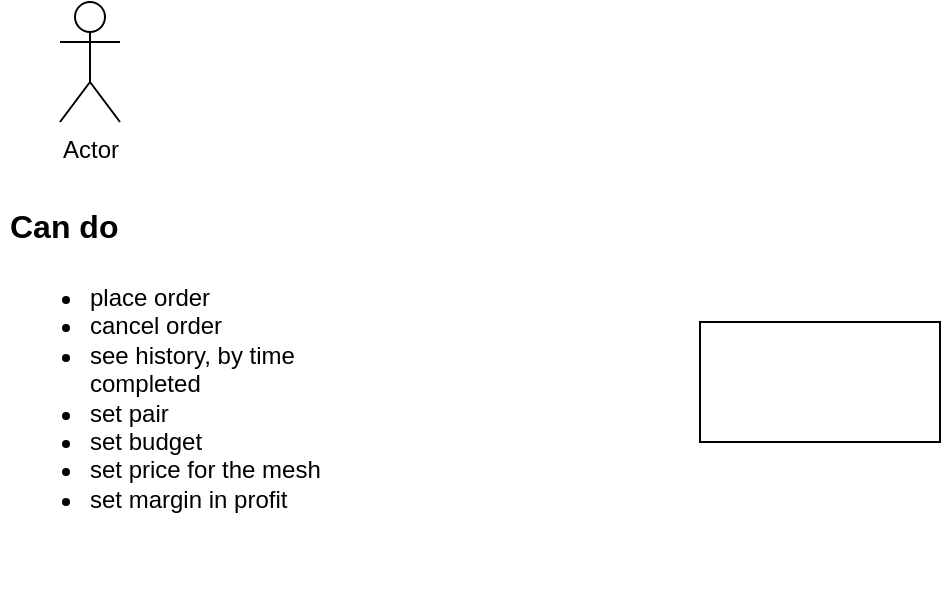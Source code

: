 <mxfile version="18.0.4" type="github" pages="2">
  <diagram id="Y3p0PGgCs8zZVNzPUcN_" name="Page-1">
    <mxGraphModel dx="642" dy="480" grid="1" gridSize="10" guides="1" tooltips="1" connect="1" arrows="1" fold="1" page="1" pageScale="1" pageWidth="850" pageHeight="1100" math="0" shadow="0">
      <root>
        <mxCell id="0" />
        <mxCell id="1" parent="0" />
        <mxCell id="LA6XOVFdgGcAQri26gVe-1" value="" style="rounded=0;whiteSpace=wrap;html=1;" vertex="1" parent="1">
          <mxGeometry x="360" y="290" width="120" height="60" as="geometry" />
        </mxCell>
        <mxCell id="LA6XOVFdgGcAQri26gVe-2" value="Actor" style="shape=umlActor;verticalLabelPosition=bottom;verticalAlign=top;html=1;outlineConnect=0;" vertex="1" parent="1">
          <mxGeometry x="40" y="130" width="30" height="60" as="geometry" />
        </mxCell>
        <mxCell id="LA6XOVFdgGcAQri26gVe-3" value="&lt;h1&gt;&lt;font style=&quot;font-size: 16px&quot;&gt;Can do&lt;/font&gt;&lt;br&gt;&lt;/h1&gt;&lt;ul&gt;&lt;li&gt;place order&lt;/li&gt;&lt;li&gt;cancel order&lt;/li&gt;&lt;li&gt;see history, by time completed&lt;/li&gt;&lt;li&gt;set pair&lt;/li&gt;&lt;li&gt;set budget&lt;/li&gt;&lt;li&gt;set price for the mesh&lt;/li&gt;&lt;li&gt;set margin in profit&lt;br&gt;&lt;/li&gt;&lt;/ul&gt;" style="text;html=1;strokeColor=none;fillColor=none;spacing=5;spacingTop=-20;whiteSpace=wrap;overflow=hidden;rounded=0;" vertex="1" parent="1">
          <mxGeometry x="10" y="220" width="190" height="210" as="geometry" />
        </mxCell>
      </root>
    </mxGraphModel>
  </diagram>
  <diagram id="t9k1xLQs1aVP1QGiBr7v" name="UI">
    <mxGraphModel dx="642" dy="514" grid="1" gridSize="10" guides="1" tooltips="1" connect="1" arrows="1" fold="1" page="1" pageScale="1" pageWidth="850" pageHeight="1100" math="0" shadow="0">
      <root>
        <mxCell id="0" />
        <mxCell id="1" parent="0" />
        <mxCell id="8DvQjLiZ74D6zHupj20l-3" value="Current Sell orders" style="text;html=1;strokeColor=none;fillColor=none;align=center;verticalAlign=middle;whiteSpace=wrap;rounded=0;" vertex="1" parent="1">
          <mxGeometry x="70" y="50" width="140" height="30" as="geometry" />
        </mxCell>
        <mxCell id="8DvQjLiZ74D6zHupj20l-5" value="" style="shape=table;startSize=0;container=1;collapsible=0;childLayout=tableLayout;" vertex="1" parent="1">
          <mxGeometry x="50" y="90" width="160" height="80" as="geometry" />
        </mxCell>
        <mxCell id="8DvQjLiZ74D6zHupj20l-6" value="" style="shape=tableRow;horizontal=0;startSize=0;swimlaneHead=0;swimlaneBody=0;top=0;left=0;bottom=0;right=0;collapsible=0;dropTarget=0;fillColor=none;points=[[0,0.5],[1,0.5]];portConstraint=eastwest;" vertex="1" parent="8DvQjLiZ74D6zHupj20l-5">
          <mxGeometry width="160" height="20" as="geometry" />
        </mxCell>
        <mxCell id="8DvQjLiZ74D6zHupj20l-7" value="Pair" style="shape=partialRectangle;html=1;whiteSpace=wrap;connectable=0;overflow=hidden;fillColor=#CCCCCC;top=0;left=0;bottom=0;right=0;pointerEvents=1;strokeWidth=2;" vertex="1" parent="8DvQjLiZ74D6zHupj20l-6">
          <mxGeometry width="40" height="20" as="geometry">
            <mxRectangle width="40" height="20" as="alternateBounds" />
          </mxGeometry>
        </mxCell>
        <mxCell id="8DvQjLiZ74D6zHupj20l-8" value="Price" style="shape=partialRectangle;html=1;whiteSpace=wrap;connectable=0;overflow=hidden;fillColor=#CCCCCC;top=0;left=0;bottom=0;right=0;pointerEvents=1;strokeWidth=2;" vertex="1" parent="8DvQjLiZ74D6zHupj20l-6">
          <mxGeometry x="40" width="30" height="20" as="geometry">
            <mxRectangle width="30" height="20" as="alternateBounds" />
          </mxGeometry>
        </mxCell>
        <mxCell id="8DvQjLiZ74D6zHupj20l-27" value="Qty" style="shape=partialRectangle;html=1;whiteSpace=wrap;connectable=0;overflow=hidden;fillColor=#CCCCCC;top=0;left=0;bottom=0;right=0;pointerEvents=1;strokeWidth=2;" vertex="1" parent="8DvQjLiZ74D6zHupj20l-6">
          <mxGeometry x="70" width="40" height="20" as="geometry">
            <mxRectangle width="40" height="20" as="alternateBounds" />
          </mxGeometry>
        </mxCell>
        <mxCell id="8DvQjLiZ74D6zHupj20l-35" value="USD" style="shape=partialRectangle;html=1;whiteSpace=wrap;connectable=0;overflow=hidden;fillColor=#CCCCCC;top=0;left=0;bottom=0;right=0;pointerEvents=1;strokeWidth=2;" vertex="1" parent="8DvQjLiZ74D6zHupj20l-6">
          <mxGeometry x="110" width="30" height="20" as="geometry">
            <mxRectangle width="30" height="20" as="alternateBounds" />
          </mxGeometry>
        </mxCell>
        <mxCell id="8DvQjLiZ74D6zHupj20l-9" value="" style="shape=partialRectangle;html=1;whiteSpace=wrap;connectable=0;overflow=hidden;fillColor=none;top=0;left=0;bottom=0;right=0;pointerEvents=1;" vertex="1" parent="8DvQjLiZ74D6zHupj20l-6">
          <mxGeometry x="140" width="20" height="20" as="geometry">
            <mxRectangle width="20" height="20" as="alternateBounds" />
          </mxGeometry>
        </mxCell>
        <mxCell id="8DvQjLiZ74D6zHupj20l-10" value="" style="shape=tableRow;horizontal=0;startSize=0;swimlaneHead=0;swimlaneBody=0;top=0;left=0;bottom=0;right=0;collapsible=0;dropTarget=0;fillColor=none;points=[[0,0.5],[1,0.5]];portConstraint=eastwest;" vertex="1" parent="8DvQjLiZ74D6zHupj20l-5">
          <mxGeometry y="20" width="160" height="20" as="geometry" />
        </mxCell>
        <mxCell id="8DvQjLiZ74D6zHupj20l-11" value="" style="shape=partialRectangle;html=1;whiteSpace=wrap;connectable=0;overflow=hidden;fillColor=none;top=0;left=0;bottom=0;right=0;pointerEvents=1;" vertex="1" parent="8DvQjLiZ74D6zHupj20l-10">
          <mxGeometry width="40" height="20" as="geometry">
            <mxRectangle width="40" height="20" as="alternateBounds" />
          </mxGeometry>
        </mxCell>
        <mxCell id="8DvQjLiZ74D6zHupj20l-12" value="" style="shape=partialRectangle;html=1;whiteSpace=wrap;connectable=0;overflow=hidden;fillColor=none;top=0;left=0;bottom=0;right=0;pointerEvents=1;" vertex="1" parent="8DvQjLiZ74D6zHupj20l-10">
          <mxGeometry x="40" width="30" height="20" as="geometry">
            <mxRectangle width="30" height="20" as="alternateBounds" />
          </mxGeometry>
        </mxCell>
        <mxCell id="8DvQjLiZ74D6zHupj20l-28" style="shape=partialRectangle;html=1;whiteSpace=wrap;connectable=0;overflow=hidden;fillColor=none;top=0;left=0;bottom=0;right=0;pointerEvents=1;" vertex="1" parent="8DvQjLiZ74D6zHupj20l-10">
          <mxGeometry x="70" width="40" height="20" as="geometry">
            <mxRectangle width="40" height="20" as="alternateBounds" />
          </mxGeometry>
        </mxCell>
        <mxCell id="8DvQjLiZ74D6zHupj20l-36" style="shape=partialRectangle;html=1;whiteSpace=wrap;connectable=0;overflow=hidden;fillColor=none;top=0;left=0;bottom=0;right=0;pointerEvents=1;" vertex="1" parent="8DvQjLiZ74D6zHupj20l-10">
          <mxGeometry x="110" width="30" height="20" as="geometry">
            <mxRectangle width="30" height="20" as="alternateBounds" />
          </mxGeometry>
        </mxCell>
        <mxCell id="8DvQjLiZ74D6zHupj20l-13" value="" style="shape=partialRectangle;html=1;whiteSpace=wrap;connectable=0;overflow=hidden;fillColor=none;top=0;left=0;bottom=0;right=0;pointerEvents=1;" vertex="1" parent="8DvQjLiZ74D6zHupj20l-10">
          <mxGeometry x="140" width="20" height="20" as="geometry">
            <mxRectangle width="20" height="20" as="alternateBounds" />
          </mxGeometry>
        </mxCell>
        <mxCell id="8DvQjLiZ74D6zHupj20l-14" value="" style="shape=tableRow;horizontal=0;startSize=0;swimlaneHead=0;swimlaneBody=0;top=0;left=0;bottom=0;right=0;collapsible=0;dropTarget=0;fillColor=none;points=[[0,0.5],[1,0.5]];portConstraint=eastwest;" vertex="1" parent="8DvQjLiZ74D6zHupj20l-5">
          <mxGeometry y="40" width="160" height="20" as="geometry" />
        </mxCell>
        <mxCell id="8DvQjLiZ74D6zHupj20l-15" value="" style="shape=partialRectangle;html=1;whiteSpace=wrap;connectable=0;overflow=hidden;fillColor=none;top=0;left=0;bottom=0;right=0;pointerEvents=1;" vertex="1" parent="8DvQjLiZ74D6zHupj20l-14">
          <mxGeometry width="40" height="20" as="geometry">
            <mxRectangle width="40" height="20" as="alternateBounds" />
          </mxGeometry>
        </mxCell>
        <mxCell id="8DvQjLiZ74D6zHupj20l-16" value="" style="shape=partialRectangle;html=1;whiteSpace=wrap;connectable=0;overflow=hidden;fillColor=none;top=0;left=0;bottom=0;right=0;pointerEvents=1;" vertex="1" parent="8DvQjLiZ74D6zHupj20l-14">
          <mxGeometry x="40" width="30" height="20" as="geometry">
            <mxRectangle width="30" height="20" as="alternateBounds" />
          </mxGeometry>
        </mxCell>
        <mxCell id="8DvQjLiZ74D6zHupj20l-29" style="shape=partialRectangle;html=1;whiteSpace=wrap;connectable=0;overflow=hidden;fillColor=none;top=0;left=0;bottom=0;right=0;pointerEvents=1;" vertex="1" parent="8DvQjLiZ74D6zHupj20l-14">
          <mxGeometry x="70" width="40" height="20" as="geometry">
            <mxRectangle width="40" height="20" as="alternateBounds" />
          </mxGeometry>
        </mxCell>
        <mxCell id="8DvQjLiZ74D6zHupj20l-37" style="shape=partialRectangle;html=1;whiteSpace=wrap;connectable=0;overflow=hidden;fillColor=none;top=0;left=0;bottom=0;right=0;pointerEvents=1;" vertex="1" parent="8DvQjLiZ74D6zHupj20l-14">
          <mxGeometry x="110" width="30" height="20" as="geometry">
            <mxRectangle width="30" height="20" as="alternateBounds" />
          </mxGeometry>
        </mxCell>
        <mxCell id="8DvQjLiZ74D6zHupj20l-17" value="" style="shape=partialRectangle;html=1;whiteSpace=wrap;connectable=0;overflow=hidden;fillColor=none;top=0;left=0;bottom=0;right=0;pointerEvents=1;" vertex="1" parent="8DvQjLiZ74D6zHupj20l-14">
          <mxGeometry x="140" width="20" height="20" as="geometry">
            <mxRectangle width="20" height="20" as="alternateBounds" />
          </mxGeometry>
        </mxCell>
        <mxCell id="8DvQjLiZ74D6zHupj20l-18" value="" style="shape=tableRow;horizontal=0;startSize=0;swimlaneHead=0;swimlaneBody=0;top=0;left=0;bottom=0;right=0;collapsible=0;dropTarget=0;fillColor=none;points=[[0,0.5],[1,0.5]];portConstraint=eastwest;" vertex="1" parent="8DvQjLiZ74D6zHupj20l-5">
          <mxGeometry y="60" width="160" height="20" as="geometry" />
        </mxCell>
        <mxCell id="8DvQjLiZ74D6zHupj20l-19" value="" style="shape=partialRectangle;html=1;whiteSpace=wrap;connectable=0;overflow=hidden;fillColor=none;top=0;left=0;bottom=0;right=0;pointerEvents=1;" vertex="1" parent="8DvQjLiZ74D6zHupj20l-18">
          <mxGeometry width="40" height="20" as="geometry">
            <mxRectangle width="40" height="20" as="alternateBounds" />
          </mxGeometry>
        </mxCell>
        <mxCell id="8DvQjLiZ74D6zHupj20l-20" value="" style="shape=partialRectangle;html=1;whiteSpace=wrap;connectable=0;overflow=hidden;fillColor=none;top=0;left=0;bottom=0;right=0;pointerEvents=1;" vertex="1" parent="8DvQjLiZ74D6zHupj20l-18">
          <mxGeometry x="40" width="30" height="20" as="geometry">
            <mxRectangle width="30" height="20" as="alternateBounds" />
          </mxGeometry>
        </mxCell>
        <mxCell id="8DvQjLiZ74D6zHupj20l-30" style="shape=partialRectangle;html=1;whiteSpace=wrap;connectable=0;overflow=hidden;fillColor=none;top=0;left=0;bottom=0;right=0;pointerEvents=1;" vertex="1" parent="8DvQjLiZ74D6zHupj20l-18">
          <mxGeometry x="70" width="40" height="20" as="geometry">
            <mxRectangle width="40" height="20" as="alternateBounds" />
          </mxGeometry>
        </mxCell>
        <mxCell id="8DvQjLiZ74D6zHupj20l-38" style="shape=partialRectangle;html=1;whiteSpace=wrap;connectable=0;overflow=hidden;fillColor=none;top=0;left=0;bottom=0;right=0;pointerEvents=1;" vertex="1" parent="8DvQjLiZ74D6zHupj20l-18">
          <mxGeometry x="110" width="30" height="20" as="geometry">
            <mxRectangle width="30" height="20" as="alternateBounds" />
          </mxGeometry>
        </mxCell>
        <mxCell id="8DvQjLiZ74D6zHupj20l-21" value="" style="shape=partialRectangle;html=1;whiteSpace=wrap;connectable=0;overflow=hidden;fillColor=none;top=0;left=0;bottom=0;right=0;pointerEvents=1;" vertex="1" parent="8DvQjLiZ74D6zHupj20l-18">
          <mxGeometry x="140" width="20" height="20" as="geometry">
            <mxRectangle width="20" height="20" as="alternateBounds" />
          </mxGeometry>
        </mxCell>
        <mxCell id="8DvQjLiZ74D6zHupj20l-22" value="" style="shape=image;html=1;verticalAlign=top;verticalLabelPosition=bottom;labelBackgroundColor=#ffffff;imageAspect=0;aspect=fixed;image=https://cdn4.iconfinder.com/data/icons/evil-icons-user-interface/64/basket-128.png" vertex="1" parent="1">
          <mxGeometry x="190" y="111" width="20" height="20" as="geometry" />
        </mxCell>
        <mxCell id="8DvQjLiZ74D6zHupj20l-23" value="" style="shape=image;html=1;verticalAlign=top;verticalLabelPosition=bottom;labelBackgroundColor=#ffffff;imageAspect=0;aspect=fixed;image=https://cdn4.iconfinder.com/data/icons/evil-icons-user-interface/64/basket-128.png" vertex="1" parent="1">
          <mxGeometry x="190" y="130" width="20" height="20" as="geometry" />
        </mxCell>
        <mxCell id="8DvQjLiZ74D6zHupj20l-24" value="" style="shape=image;html=1;verticalAlign=top;verticalLabelPosition=bottom;labelBackgroundColor=#ffffff;imageAspect=0;aspect=fixed;image=https://cdn4.iconfinder.com/data/icons/evil-icons-user-interface/64/basket-128.png" vertex="1" parent="1">
          <mxGeometry x="190" y="150" width="20" height="20" as="geometry" />
        </mxCell>
        <mxCell id="8DvQjLiZ74D6zHupj20l-39" value="" style="shape=table;startSize=0;container=1;collapsible=0;childLayout=tableLayout;" vertex="1" parent="1">
          <mxGeometry x="240" y="90" width="160" height="80" as="geometry" />
        </mxCell>
        <mxCell id="8DvQjLiZ74D6zHupj20l-40" value="" style="shape=tableRow;horizontal=0;startSize=0;swimlaneHead=0;swimlaneBody=0;top=0;left=0;bottom=0;right=0;collapsible=0;dropTarget=0;fillColor=none;points=[[0,0.5],[1,0.5]];portConstraint=eastwest;" vertex="1" parent="8DvQjLiZ74D6zHupj20l-39">
          <mxGeometry width="160" height="20" as="geometry" />
        </mxCell>
        <mxCell id="8DvQjLiZ74D6zHupj20l-41" value="Pair" style="shape=partialRectangle;html=1;whiteSpace=wrap;connectable=0;overflow=hidden;fillColor=#CCCCCC;top=0;left=0;bottom=0;right=0;pointerEvents=1;strokeWidth=2;" vertex="1" parent="8DvQjLiZ74D6zHupj20l-40">
          <mxGeometry width="40" height="20" as="geometry">
            <mxRectangle width="40" height="20" as="alternateBounds" />
          </mxGeometry>
        </mxCell>
        <mxCell id="8DvQjLiZ74D6zHupj20l-42" value="Price" style="shape=partialRectangle;html=1;whiteSpace=wrap;connectable=0;overflow=hidden;fillColor=#CCCCCC;top=0;left=0;bottom=0;right=0;pointerEvents=1;strokeWidth=2;" vertex="1" parent="8DvQjLiZ74D6zHupj20l-40">
          <mxGeometry x="40" width="30" height="20" as="geometry">
            <mxRectangle width="30" height="20" as="alternateBounds" />
          </mxGeometry>
        </mxCell>
        <mxCell id="8DvQjLiZ74D6zHupj20l-43" value="Qty" style="shape=partialRectangle;html=1;whiteSpace=wrap;connectable=0;overflow=hidden;fillColor=#CCCCCC;top=0;left=0;bottom=0;right=0;pointerEvents=1;strokeWidth=2;" vertex="1" parent="8DvQjLiZ74D6zHupj20l-40">
          <mxGeometry x="70" width="40" height="20" as="geometry">
            <mxRectangle width="40" height="20" as="alternateBounds" />
          </mxGeometry>
        </mxCell>
        <mxCell id="8DvQjLiZ74D6zHupj20l-44" value="USD" style="shape=partialRectangle;html=1;whiteSpace=wrap;connectable=0;overflow=hidden;fillColor=#CCCCCC;top=0;left=0;bottom=0;right=0;pointerEvents=1;strokeWidth=2;" vertex="1" parent="8DvQjLiZ74D6zHupj20l-40">
          <mxGeometry x="110" width="30" height="20" as="geometry">
            <mxRectangle width="30" height="20" as="alternateBounds" />
          </mxGeometry>
        </mxCell>
        <mxCell id="8DvQjLiZ74D6zHupj20l-45" value="" style="shape=partialRectangle;html=1;whiteSpace=wrap;connectable=0;overflow=hidden;fillColor=none;top=0;left=0;bottom=0;right=0;pointerEvents=1;" vertex="1" parent="8DvQjLiZ74D6zHupj20l-40">
          <mxGeometry x="140" width="20" height="20" as="geometry">
            <mxRectangle width="20" height="20" as="alternateBounds" />
          </mxGeometry>
        </mxCell>
        <mxCell id="8DvQjLiZ74D6zHupj20l-46" value="" style="shape=tableRow;horizontal=0;startSize=0;swimlaneHead=0;swimlaneBody=0;top=0;left=0;bottom=0;right=0;collapsible=0;dropTarget=0;fillColor=none;points=[[0,0.5],[1,0.5]];portConstraint=eastwest;" vertex="1" parent="8DvQjLiZ74D6zHupj20l-39">
          <mxGeometry y="20" width="160" height="20" as="geometry" />
        </mxCell>
        <mxCell id="8DvQjLiZ74D6zHupj20l-47" value="" style="shape=partialRectangle;html=1;whiteSpace=wrap;connectable=0;overflow=hidden;fillColor=none;top=0;left=0;bottom=0;right=0;pointerEvents=1;" vertex="1" parent="8DvQjLiZ74D6zHupj20l-46">
          <mxGeometry width="40" height="20" as="geometry">
            <mxRectangle width="40" height="20" as="alternateBounds" />
          </mxGeometry>
        </mxCell>
        <mxCell id="8DvQjLiZ74D6zHupj20l-48" value="" style="shape=partialRectangle;html=1;whiteSpace=wrap;connectable=0;overflow=hidden;fillColor=none;top=0;left=0;bottom=0;right=0;pointerEvents=1;" vertex="1" parent="8DvQjLiZ74D6zHupj20l-46">
          <mxGeometry x="40" width="30" height="20" as="geometry">
            <mxRectangle width="30" height="20" as="alternateBounds" />
          </mxGeometry>
        </mxCell>
        <mxCell id="8DvQjLiZ74D6zHupj20l-49" style="shape=partialRectangle;html=1;whiteSpace=wrap;connectable=0;overflow=hidden;fillColor=none;top=0;left=0;bottom=0;right=0;pointerEvents=1;" vertex="1" parent="8DvQjLiZ74D6zHupj20l-46">
          <mxGeometry x="70" width="40" height="20" as="geometry">
            <mxRectangle width="40" height="20" as="alternateBounds" />
          </mxGeometry>
        </mxCell>
        <mxCell id="8DvQjLiZ74D6zHupj20l-50" style="shape=partialRectangle;html=1;whiteSpace=wrap;connectable=0;overflow=hidden;fillColor=none;top=0;left=0;bottom=0;right=0;pointerEvents=1;" vertex="1" parent="8DvQjLiZ74D6zHupj20l-46">
          <mxGeometry x="110" width="30" height="20" as="geometry">
            <mxRectangle width="30" height="20" as="alternateBounds" />
          </mxGeometry>
        </mxCell>
        <mxCell id="8DvQjLiZ74D6zHupj20l-51" value="" style="shape=partialRectangle;html=1;whiteSpace=wrap;connectable=0;overflow=hidden;fillColor=none;top=0;left=0;bottom=0;right=0;pointerEvents=1;" vertex="1" parent="8DvQjLiZ74D6zHupj20l-46">
          <mxGeometry x="140" width="20" height="20" as="geometry">
            <mxRectangle width="20" height="20" as="alternateBounds" />
          </mxGeometry>
        </mxCell>
        <mxCell id="8DvQjLiZ74D6zHupj20l-52" value="" style="shape=tableRow;horizontal=0;startSize=0;swimlaneHead=0;swimlaneBody=0;top=0;left=0;bottom=0;right=0;collapsible=0;dropTarget=0;fillColor=none;points=[[0,0.5],[1,0.5]];portConstraint=eastwest;" vertex="1" parent="8DvQjLiZ74D6zHupj20l-39">
          <mxGeometry y="40" width="160" height="20" as="geometry" />
        </mxCell>
        <mxCell id="8DvQjLiZ74D6zHupj20l-53" value="" style="shape=partialRectangle;html=1;whiteSpace=wrap;connectable=0;overflow=hidden;fillColor=none;top=0;left=0;bottom=0;right=0;pointerEvents=1;" vertex="1" parent="8DvQjLiZ74D6zHupj20l-52">
          <mxGeometry width="40" height="20" as="geometry">
            <mxRectangle width="40" height="20" as="alternateBounds" />
          </mxGeometry>
        </mxCell>
        <mxCell id="8DvQjLiZ74D6zHupj20l-54" value="" style="shape=partialRectangle;html=1;whiteSpace=wrap;connectable=0;overflow=hidden;fillColor=none;top=0;left=0;bottom=0;right=0;pointerEvents=1;" vertex="1" parent="8DvQjLiZ74D6zHupj20l-52">
          <mxGeometry x="40" width="30" height="20" as="geometry">
            <mxRectangle width="30" height="20" as="alternateBounds" />
          </mxGeometry>
        </mxCell>
        <mxCell id="8DvQjLiZ74D6zHupj20l-55" style="shape=partialRectangle;html=1;whiteSpace=wrap;connectable=0;overflow=hidden;fillColor=none;top=0;left=0;bottom=0;right=0;pointerEvents=1;" vertex="1" parent="8DvQjLiZ74D6zHupj20l-52">
          <mxGeometry x="70" width="40" height="20" as="geometry">
            <mxRectangle width="40" height="20" as="alternateBounds" />
          </mxGeometry>
        </mxCell>
        <mxCell id="8DvQjLiZ74D6zHupj20l-56" style="shape=partialRectangle;html=1;whiteSpace=wrap;connectable=0;overflow=hidden;fillColor=none;top=0;left=0;bottom=0;right=0;pointerEvents=1;" vertex="1" parent="8DvQjLiZ74D6zHupj20l-52">
          <mxGeometry x="110" width="30" height="20" as="geometry">
            <mxRectangle width="30" height="20" as="alternateBounds" />
          </mxGeometry>
        </mxCell>
        <mxCell id="8DvQjLiZ74D6zHupj20l-57" value="" style="shape=partialRectangle;html=1;whiteSpace=wrap;connectable=0;overflow=hidden;fillColor=none;top=0;left=0;bottom=0;right=0;pointerEvents=1;" vertex="1" parent="8DvQjLiZ74D6zHupj20l-52">
          <mxGeometry x="140" width="20" height="20" as="geometry">
            <mxRectangle width="20" height="20" as="alternateBounds" />
          </mxGeometry>
        </mxCell>
        <mxCell id="8DvQjLiZ74D6zHupj20l-58" value="" style="shape=tableRow;horizontal=0;startSize=0;swimlaneHead=0;swimlaneBody=0;top=0;left=0;bottom=0;right=0;collapsible=0;dropTarget=0;fillColor=none;points=[[0,0.5],[1,0.5]];portConstraint=eastwest;" vertex="1" parent="8DvQjLiZ74D6zHupj20l-39">
          <mxGeometry y="60" width="160" height="20" as="geometry" />
        </mxCell>
        <mxCell id="8DvQjLiZ74D6zHupj20l-59" value="" style="shape=partialRectangle;html=1;whiteSpace=wrap;connectable=0;overflow=hidden;fillColor=none;top=0;left=0;bottom=0;right=0;pointerEvents=1;" vertex="1" parent="8DvQjLiZ74D6zHupj20l-58">
          <mxGeometry width="40" height="20" as="geometry">
            <mxRectangle width="40" height="20" as="alternateBounds" />
          </mxGeometry>
        </mxCell>
        <mxCell id="8DvQjLiZ74D6zHupj20l-60" value="" style="shape=partialRectangle;html=1;whiteSpace=wrap;connectable=0;overflow=hidden;fillColor=none;top=0;left=0;bottom=0;right=0;pointerEvents=1;" vertex="1" parent="8DvQjLiZ74D6zHupj20l-58">
          <mxGeometry x="40" width="30" height="20" as="geometry">
            <mxRectangle width="30" height="20" as="alternateBounds" />
          </mxGeometry>
        </mxCell>
        <mxCell id="8DvQjLiZ74D6zHupj20l-61" style="shape=partialRectangle;html=1;whiteSpace=wrap;connectable=0;overflow=hidden;fillColor=none;top=0;left=0;bottom=0;right=0;pointerEvents=1;" vertex="1" parent="8DvQjLiZ74D6zHupj20l-58">
          <mxGeometry x="70" width="40" height="20" as="geometry">
            <mxRectangle width="40" height="20" as="alternateBounds" />
          </mxGeometry>
        </mxCell>
        <mxCell id="8DvQjLiZ74D6zHupj20l-62" style="shape=partialRectangle;html=1;whiteSpace=wrap;connectable=0;overflow=hidden;fillColor=none;top=0;left=0;bottom=0;right=0;pointerEvents=1;" vertex="1" parent="8DvQjLiZ74D6zHupj20l-58">
          <mxGeometry x="110" width="30" height="20" as="geometry">
            <mxRectangle width="30" height="20" as="alternateBounds" />
          </mxGeometry>
        </mxCell>
        <mxCell id="8DvQjLiZ74D6zHupj20l-63" value="" style="shape=partialRectangle;html=1;whiteSpace=wrap;connectable=0;overflow=hidden;fillColor=none;top=0;left=0;bottom=0;right=0;pointerEvents=1;" vertex="1" parent="8DvQjLiZ74D6zHupj20l-58">
          <mxGeometry x="140" width="20" height="20" as="geometry">
            <mxRectangle width="20" height="20" as="alternateBounds" />
          </mxGeometry>
        </mxCell>
        <mxCell id="8DvQjLiZ74D6zHupj20l-64" value="" style="shape=image;html=1;verticalAlign=top;verticalLabelPosition=bottom;labelBackgroundColor=#ffffff;imageAspect=0;aspect=fixed;image=https://cdn4.iconfinder.com/data/icons/evil-icons-user-interface/64/basket-128.png" vertex="1" parent="1">
          <mxGeometry x="380" y="111" width="20" height="20" as="geometry" />
        </mxCell>
        <mxCell id="8DvQjLiZ74D6zHupj20l-65" value="" style="shape=image;html=1;verticalAlign=top;verticalLabelPosition=bottom;labelBackgroundColor=#ffffff;imageAspect=0;aspect=fixed;image=https://cdn4.iconfinder.com/data/icons/evil-icons-user-interface/64/basket-128.png" vertex="1" parent="1">
          <mxGeometry x="380" y="130" width="20" height="20" as="geometry" />
        </mxCell>
        <mxCell id="8DvQjLiZ74D6zHupj20l-66" value="" style="shape=image;html=1;verticalAlign=top;verticalLabelPosition=bottom;labelBackgroundColor=#ffffff;imageAspect=0;aspect=fixed;image=https://cdn4.iconfinder.com/data/icons/evil-icons-user-interface/64/basket-128.png" vertex="1" parent="1">
          <mxGeometry x="380" y="150" width="20" height="20" as="geometry" />
        </mxCell>
        <mxCell id="8DvQjLiZ74D6zHupj20l-67" value="Current Buy orders" style="text;html=1;strokeColor=none;fillColor=none;align=center;verticalAlign=middle;whiteSpace=wrap;rounded=0;" vertex="1" parent="1">
          <mxGeometry x="245" y="50" width="140" height="30" as="geometry" />
        </mxCell>
        <mxCell id="8DvQjLiZ74D6zHupj20l-68" value="Line 1" style="strokeWidth=1;shadow=0;dashed=0;align=center;html=1;shape=mxgraph.mockup.text.textBox;fontColor=#666666;align=left;fontSize=17;spacingLeft=4;spacingTop=-3;strokeColor=#666666;mainText=;fillColor=#CCCCCC;" vertex="1" parent="1">
          <mxGeometry x="450" y="90" width="150" height="30" as="geometry" />
        </mxCell>
        <mxCell id="8DvQjLiZ74D6zHupj20l-69" value="Line 1" style="strokeWidth=1;shadow=0;dashed=0;align=center;html=1;shape=mxgraph.mockup.text.textBox;fontColor=#666666;align=left;fontSize=17;spacingLeft=4;spacingTop=-3;strokeColor=#666666;mainText=;fillColor=#CCCCCC;" vertex="1" parent="1">
          <mxGeometry x="450" y="140" width="150" height="30" as="geometry" />
        </mxCell>
        <mxCell id="8DvQjLiZ74D6zHupj20l-70" value="Buy" style="strokeWidth=1;shadow=0;dashed=0;align=center;html=1;shape=mxgraph.mockup.buttons.button;strokeColor=#666666;fontColor=#ffffff;mainText=;buttonStyle=round;fontSize=17;fontStyle=1;fillColor=#008cff;whiteSpace=wrap;" vertex="1" parent="1">
          <mxGeometry x="450" y="190" width="60" height="20" as="geometry" />
        </mxCell>
        <mxCell id="8DvQjLiZ74D6zHupj20l-71" value="Sell" style="strokeWidth=1;shadow=0;dashed=0;align=center;html=1;shape=mxgraph.mockup.buttons.button;strokeColor=#666666;fontColor=#ffffff;mainText=;buttonStyle=round;fontSize=17;fontStyle=1;fillColor=#008cff;whiteSpace=wrap;" vertex="1" parent="1">
          <mxGeometry x="540" y="190" width="60" height="20" as="geometry" />
        </mxCell>
      </root>
    </mxGraphModel>
  </diagram>
</mxfile>
